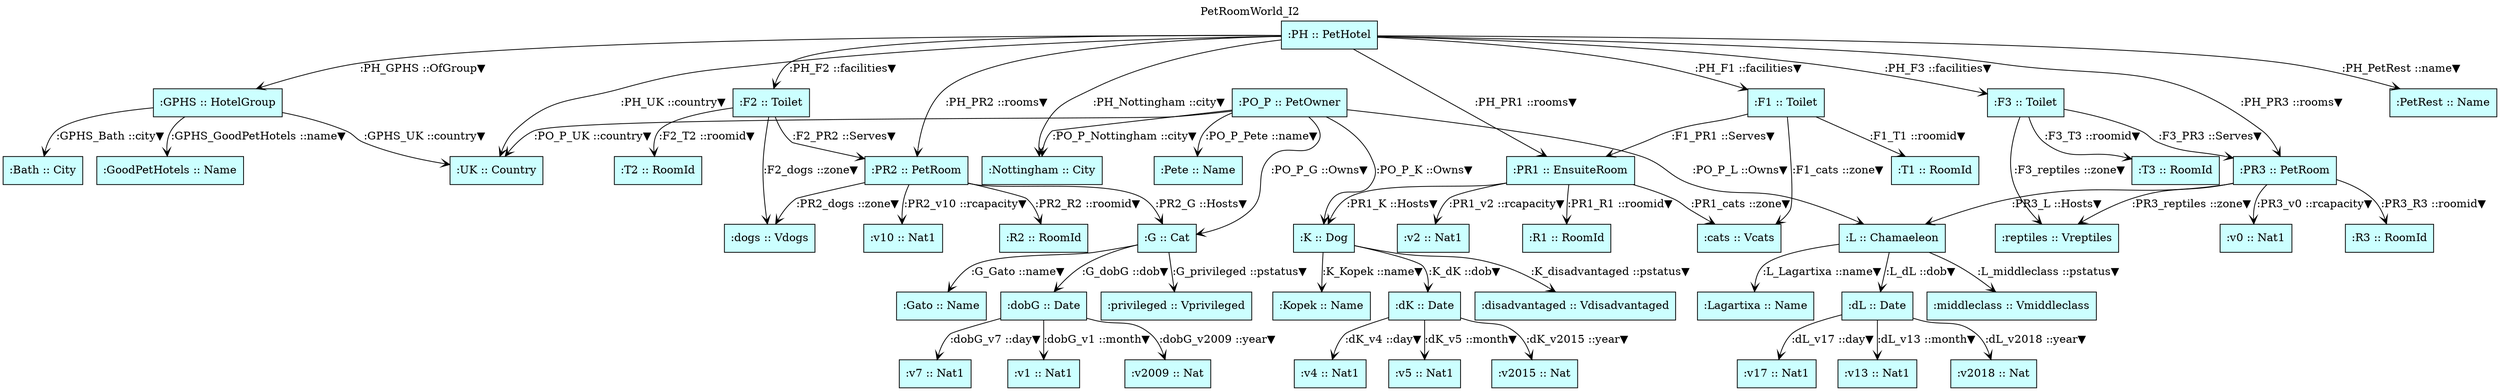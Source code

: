digraph {graph[label=PetRoomWorld_I2,labelloc=tl,labelfontsize=12];
"Nottingham"[shape=box,fillcolor="#CCFFFF",style = filled,label=":Nottingham :: City"];
"UK"[shape=box,fillcolor="#CCFFFF",style = filled,label=":UK :: Country"];
"Bath"[shape=box,fillcolor="#CCFFFF",style = filled,label=":Bath :: City"];
"GoodPetHotels"[shape=box,fillcolor="#CCFFFF",style = filled,label=":GoodPetHotels :: Name"];
"PH"[shape=box,fillcolor="#CCFFFF",style = filled,label=":PH :: PetHotel"];
"PetRest"[shape=box,fillcolor="#CCFFFF",style = filled,label=":PetRest :: Name"];
"GPHS"[shape=box,fillcolor="#CCFFFF",style = filled,label=":GPHS :: HotelGroup"];
"F1"[shape=box,fillcolor="#CCFFFF",style = filled,label=":F1 :: Toilet"];
"T1"[shape=box,fillcolor="#CCFFFF",style = filled,label=":T1 :: RoomId"];
"PR1"[shape=box,fillcolor="#CCFFFF",style = filled,label=":PR1 :: EnsuiteRoom"];
"R1"[shape=box,fillcolor="#CCFFFF",style = filled,label=":R1 :: RoomId"];
"cats"[shape=box,fillcolor="#CCFFFF",style = filled,label=":cats :: Vcats"];
"v2"[shape=box,fillcolor="#CCFFFF",style = filled,label=":v2 :: Nat1"];
"G"[shape=box,fillcolor="#CCFFFF",style = filled,label=":G :: Cat"];
"Gato"[shape=box,fillcolor="#CCFFFF",style = filled,label=":Gato :: Name"];
"dobG"[shape=box,fillcolor="#CCFFFF",style = filled,label=":dobG :: Date"];
"v7"[shape=box,fillcolor="#CCFFFF",style = filled,label=":v7 :: Nat1"];
"v1"[shape=box,fillcolor="#CCFFFF",style = filled,label=":v1 :: Nat1"];
"v2009"[shape=box,fillcolor="#CCFFFF",style = filled,label=":v2009 :: Nat"];
"privileged"[shape=box,fillcolor="#CCFFFF",style = filled,label=":privileged :: Vprivileged"];
"PR2"[shape=box,fillcolor="#CCFFFF",style = filled,label=":PR2 :: PetRoom"];
"v10"[shape=box,fillcolor="#CCFFFF",style = filled,label=":v10 :: Nat1"];
"F2"[shape=box,fillcolor="#CCFFFF",style = filled,label=":F2 :: Toilet"];
"dogs"[shape=box,fillcolor="#CCFFFF",style = filled,label=":dogs :: Vdogs"];
"T2"[shape=box,fillcolor="#CCFFFF",style = filled,label=":T2 :: RoomId"];
"R2"[shape=box,fillcolor="#CCFFFF",style = filled,label=":R2 :: RoomId"];
"K"[shape=box,fillcolor="#CCFFFF",style = filled,label=":K :: Dog"];
"Kopek"[shape=box,fillcolor="#CCFFFF",style = filled,label=":Kopek :: Name"];
"dK"[shape=box,fillcolor="#CCFFFF",style = filled,label=":dK :: Date"];
"v4"[shape=box,fillcolor="#CCFFFF",style = filled,label=":v4 :: Nat1"];
"v5"[shape=box,fillcolor="#CCFFFF",style = filled,label=":v5 :: Nat1"];
"v2015"[shape=box,fillcolor="#CCFFFF",style = filled,label=":v2015 :: Nat"];
"disadvantaged"[shape=box,fillcolor="#CCFFFF",style = filled,label=":disadvantaged :: Vdisadvantaged"];
"F3"[shape=box,fillcolor="#CCFFFF",style = filled,label=":F3 :: Toilet"];
"T3"[shape=box,fillcolor="#CCFFFF",style = filled,label=":T3 :: RoomId"];
"PR3"[shape=box,fillcolor="#CCFFFF",style = filled,label=":PR3 :: PetRoom"];
"R3"[shape=box,fillcolor="#CCFFFF",style = filled,label=":R3 :: RoomId"];
"v0"[shape=box,fillcolor="#CCFFFF",style = filled,label=":v0 :: Nat1"];
"reptiles"[shape=box,fillcolor="#CCFFFF",style = filled,label=":reptiles :: Vreptiles"];
"L"[shape=box,fillcolor="#CCFFFF",style = filled,label=":L :: Chamaeleon"];
"Lagartixa"[shape=box,fillcolor="#CCFFFF",style = filled,label=":Lagartixa :: Name"];
"dL"[shape=box,fillcolor="#CCFFFF",style = filled,label=":dL :: Date"];
"v17"[shape=box,fillcolor="#CCFFFF",style = filled,label=":v17 :: Nat1"];
"v13"[shape=box,fillcolor="#CCFFFF",style = filled,label=":v13 :: Nat1"];
"v2018"[shape=box,fillcolor="#CCFFFF",style = filled,label=":v2018 :: Nat"];
"middleclass"[shape=box,fillcolor="#CCFFFF",style = filled,label=":middleclass :: Vmiddleclass"];
"PO_P"[shape=box,fillcolor="#CCFFFF",style = filled,label=":PO_P :: PetOwner"];
"Pete"[shape=box,fillcolor="#CCFFFF",style = filled,label=":Pete :: Name"];

"PH"->"Nottingham"[label=":PH_Nottingham ::city▼",arrowhead=vee];
"PH"->"UK"[label=":PH_UK ::country▼",arrowhead=vee];
"PH"->"PetRest"[label=":PH_PetRest ::name▼",arrowhead=vee];
"GPHS"->"UK"[label=":GPHS_UK ::country▼",arrowhead=vee];
"GPHS"->"Bath"[label=":GPHS_Bath ::city▼",arrowhead=vee];
"GPHS"->"GoodPetHotels"[label=":GPHS_GoodPetHotels ::name▼",arrowhead=vee];
"PH"->"GPHS"[label=":PH_GPHS ::OfGroup▼",arrowhead=vee];
"F1"->"T1"[label=":F1_T1 ::roomid▼",arrowhead=vee];
"PH"->"F1"[label=":PH_F1 ::facilities▼",arrowhead=vee];
"PR1"->"R1"[label=":PR1_R1 ::roomid▼",arrowhead=vee];
"PH"->"PR1"[label=":PH_PR1 ::rooms▼",arrowhead=vee];
"PR1"->"cats"[label=":PR1_cats ::zone▼",arrowhead=vee];
"F1"->"cats"[label=":F1_cats ::zone▼",arrowhead=vee];
"F1"->"PR1"[label=":F1_PR1 ::Serves▼",arrowhead=vee];
"PR1"->"v2"[label=":PR1_v2 ::rcapacity▼",arrowhead=vee];
"dobG"->"v7"[label=":dobG_v7 ::day▼",arrowhead=vee];
"dobG"->"v1"[label=":dobG_v1 ::month▼",arrowhead=vee];
"dobG"->"v2009"[label=":dobG_v2009 ::year▼",arrowhead=vee];
"G"->"Gato"[label=":G_Gato ::name▼",arrowhead=vee];
"G"->"privileged"[label=":G_privileged ::pstatus▼",arrowhead=vee];
"G"->"dobG"[label=":G_dobG ::dob▼",arrowhead=vee];
"PH"->"PR2"[label=":PH_PR2 ::rooms▼",arrowhead=vee];
"PR2"->"v10"[label=":PR2_v10 ::rcapacity▼",arrowhead=vee];
"PH"->"F2"[label=":PH_F2 ::facilities▼",arrowhead=vee];
"F2"->"dogs"[label=":F2_dogs ::zone▼",arrowhead=vee];
"PR2"->"dogs"[label=":PR2_dogs ::zone▼",arrowhead=vee];
"F2"->"PR2"[label=":F2_PR2 ::Serves▼",arrowhead=vee];
"F2"->"T2"[label=":F2_T2 ::roomid▼",arrowhead=vee];
"PR2"->"R2"[label=":PR2_R2 ::roomid▼",arrowhead=vee];
"PR1"->"K"[label=":PR1_K ::Hosts▼",arrowhead=vee];
"K"->"Kopek"[label=":K_Kopek ::name▼",arrowhead=vee];
"dK"->"v4"[label=":dK_v4 ::day▼",arrowhead=vee];
"dK"->"v5"[label=":dK_v5 ::month▼",arrowhead=vee];
"dK"->"v2015"[label=":dK_v2015 ::year▼",arrowhead=vee];
"K"->"disadvantaged"[label=":K_disadvantaged ::pstatus▼",arrowhead=vee];
"PR2"->"G"[label=":PR2_G ::Hosts▼",arrowhead=vee];
"K"->"dK"[label=":K_dK ::dob▼",arrowhead=vee];
"PH"->"F3"[label=":PH_F3 ::facilities▼",arrowhead=vee];
"F3"->"T3"[label=":F3_T3 ::roomid▼",arrowhead=vee];
"PR3"->"v0"[label=":PR3_v0 ::rcapacity▼",arrowhead=vee];
"PR3"->"R3"[label=":PR3_R3 ::roomid▼",arrowhead=vee];
"PH"->"PR3"[label=":PH_PR3 ::rooms▼",arrowhead=vee];
"PR3"->"reptiles"[label=":PR3_reptiles ::zone▼",arrowhead=vee];
"F3"->"reptiles"[label=":F3_reptiles ::zone▼",arrowhead=vee];
"F3"->"PR3"[label=":F3_PR3 ::Serves▼",arrowhead=vee];
"L"->"Lagartixa"[label=":L_Lagartixa ::name▼",arrowhead=vee];
"dL"->"v17"[label=":dL_v17 ::day▼",arrowhead=vee];
"dL"->"v13"[label=":dL_v13 ::month▼",arrowhead=vee];
"dL"->"v2018"[label=":dL_v2018 ::year▼",arrowhead=vee];
"L"->"dL"[label=":L_dL ::dob▼",arrowhead=vee];
"L"->"middleclass"[label=":L_middleclass ::pstatus▼",arrowhead=vee];
"PR3"->"L"[label=":PR3_L ::Hosts▼",arrowhead=vee];
"PO_P"->"Pete"[label=":PO_P_Pete ::name▼",arrowhead=vee];
"PO_P"->"G"[label=":PO_P_G ::Owns▼",arrowhead=vee];
"PO_P"->"K"[label=":PO_P_K ::Owns▼",arrowhead=vee];
"PO_P"->"L"[label=":PO_P_L ::Owns▼",arrowhead=vee];
"PO_P"->"UK"[label=":PO_P_UK ::country▼",arrowhead=vee];
"PO_P"->"Nottingham"[label=":PO_P_Nottingham ::city▼",arrowhead=vee];
}